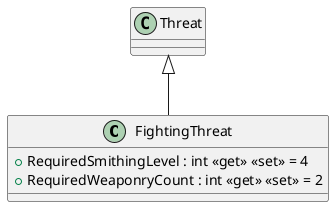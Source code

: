 @startuml
class FightingThreat {
    + RequiredSmithingLevel : int <<get>> <<set>> = 4
    + RequiredWeaponryCount : int <<get>> <<set>> = 2
}
Threat <|-- FightingThreat
@enduml
